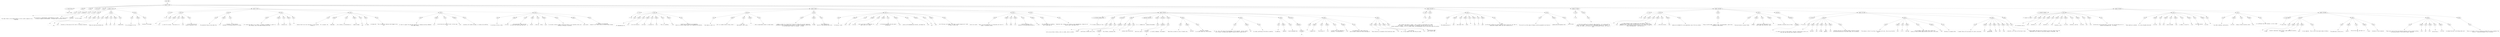 digraph hierarchy {

node [fontname=Helvetica]
edge [style=dashed]

doc_0 [label="doc - 269"]


doc_0 -> { section_1}
{rank=same; section_1}

section_1 [label="section: 1-239"]


section_1 -> { header_2 prose_3 prose_4 structure_5 prose_6 section_7 section_8 section_9 section_10 section_11 section_12 section_13}
{rank=same; header_2 prose_3 prose_4 structure_5 prose_6 section_7 section_8 section_9 section_10 section_11 section_12 section_13}

header_2 [label="1 : Codex format"]

prose_3 [label="prose"]

prose_4 [label="prose"]

structure_5 [label="structure"]

prose_6 [label="prose"]

section_7 [label="section: 24-32"]

section_8 [label="section: 33-59"]

section_9 [label="section: 60-88"]

section_10 [label="section: 164-176"]

section_11 [label="section: 177-183"]

section_12 [label="section: 184-220"]

section_13 [label="section: 240-255"]


header_2 -> leaf_14
leaf_14  [color=Gray,shape=rectangle,fontname=Inconsolata,label="* Codex format"]
prose_3 -> { raw_15}
{rank=same; raw_15}

raw_15 [label="raw"]


raw_15 -> leaf_16
leaf_16  [color=Gray,shape=rectangle,fontname=Inconsolata,label="


  The codex format is how bridge expects to find a useful ingenium to be
organized. 
"]
prose_4 -> { raw_17}
{rank=same; raw_17}

raw_17 [label="raw"]


raw_17 -> leaf_18
leaf_18  [color=Gray,shape=rectangle,fontname=Inconsolata,label="
The structure is [deliberately simple](#assert-is-codex).  Let us say we are
writing an ingenium called Genesis.  We might have a structure like so:
"]
structure_5 -> { hashline_19}
{rank=same; hashline_19}

hashline_19 [label="hashline"]


hashline_19 -> { hashtag_20}
{rank=same; hashtag_20}

hashtag_20 [label="hashtag"]


hashtag_20 -> leaf_21
leaf_21  [color=Gray,shape=rectangle,fontname=Inconsolata,label=""]
prose_6 -> { raw_22}
{rank=same; raw_22}

raw_22 [label="raw"]


raw_22 -> leaf_23
leaf_23  [color=Gray,shape=rectangle,fontname=Inconsolata,label="
So far so good. 
"]
section_7 -> { header_24 prose_25 prose_26 prose_27}
{rank=same; header_24 prose_25 prose_26 prose_27}

header_24 [label="2 : orb"]

prose_25 [label="prose"]

prose_26 [label="prose"]

prose_27 [label="prose"]


header_24 -> leaf_28
leaf_28  [color=Gray,shape=rectangle,fontname=Inconsolata,label="** orb"]
prose_25 -> { raw_29 literal_30 raw_31}
{rank=same; raw_29 literal_30 raw_31}

raw_29 [label="raw"]

literal_30 [label="literal"]

raw_31 [label="raw"]


raw_29 -> leaf_32
leaf_32  [color=Gray,shape=rectangle,fontname=Inconsolata,label="

  The "]
literal_30 -> leaf_33
leaf_33  [color=Gray,shape=rectangle,fontname=Inconsolata,label="/orb"]
raw_31 -> leaf_34
leaf_34  [color=Gray,shape=rectangle,fontname=Inconsolata,label=" directory is the source of all truth. It contains Grimoires.
"]
prose_26 -> { raw_35 literal_36 raw_37 literal_38 raw_39}
{rank=same; raw_35 literal_36 raw_37 literal_38 raw_39}

raw_35 [label="raw"]

literal_36 [label="literal"]

raw_37 [label="raw"]

literal_38 [label="literal"]

raw_39 [label="raw"]


raw_35 -> leaf_40
leaf_40  [color=Gray,shape=rectangle,fontname=Inconsolata,label="
These are woven and knitted into "]
literal_36 -> leaf_41
leaf_41  [color=Gray,shape=rectangle,fontname=Inconsolata,label="/doc"]
raw_37 -> leaf_42
leaf_42  [color=Gray,shape=rectangle,fontname=Inconsolata,label=" and "]
literal_38 -> leaf_43
leaf_43  [color=Gray,shape=rectangle,fontname=Inconsolata,label="/src"]
raw_39 -> leaf_44
leaf_44  [color=Gray,shape=rectangle,fontname=Inconsolata,label=", respectively.
"]
prose_27 -> { raw_45 literal_46 raw_47}
{rank=same; raw_45 literal_46 raw_47}

raw_45 [label="raw"]

literal_46 [label="literal"]

raw_47 [label="raw"]


raw_45 -> leaf_48
leaf_48  [color=Gray,shape=rectangle,fontname=Inconsolata,label="
It is allowable for the "]
literal_46 -> leaf_49
leaf_49  [color=Gray,shape=rectangle,fontname=Inconsolata,label="/orb"]
raw_47 -> leaf_50
leaf_50  [color=Gray,shape=rectangle,fontname=Inconsolata,label=" directory to be empty. 

"]
section_8 -> { header_51 prose_52 prose_53 prose_54 prose_55 prose_56 prose_57}
{rank=same; header_51 prose_52 prose_53 prose_54 prose_55 prose_56 prose_57}

header_51 [label="2 : src"]

prose_52 [label="prose"]

prose_53 [label="prose"]

prose_54 [label="prose"]

prose_55 [label="prose"]

prose_56 [label="prose"]

prose_57 [label="prose"]


header_51 -> leaf_58
leaf_58  [color=Gray,shape=rectangle,fontname=Inconsolata,label="** src"]
prose_52 -> { raw_59 literal_60 raw_61 literal_62 raw_63}
{rank=same; raw_59 literal_60 raw_61 literal_62 raw_63}

raw_59 [label="raw"]

literal_60 [label="literal"]

raw_61 [label="raw"]

literal_62 [label="literal"]

raw_63 [label="raw"]


raw_59 -> leaf_64
leaf_64  [color=Gray,shape=rectangle,fontname=Inconsolata,label="
"]
literal_60 -> leaf_65
leaf_65  [color=Gray,shape=rectangle,fontname=Inconsolata,label="/src"]
raw_61 -> leaf_66
leaf_66  [color=Gray,shape=rectangle,fontname=Inconsolata,label=" is short for sorcery.  The source is in "]
literal_62 -> leaf_67
leaf_67  [color=Gray,shape=rectangle,fontname=Inconsolata,label="/orb"]
raw_63 -> leaf_68
leaf_68  [color=Gray,shape=rectangle,fontname=Inconsolata,label=".  We call the source to
sorcery transition a knit. 
"]
prose_53 -> { raw_69 literal_70 raw_71}
{rank=same; raw_69 literal_70 raw_71}

raw_69 [label="raw"]

literal_70 [label="literal"]

raw_71 [label="raw"]


raw_69 -> leaf_72
leaf_72  [color=Gray,shape=rectangle,fontname=Inconsolata,label="
  The important thing to know about the "]
literal_70 -> leaf_73
leaf_73  [color=Gray,shape=rectangle,fontname=Inconsolata,label="/src"]
raw_71 -> leaf_74
leaf_74  [color=Gray,shape=rectangle,fontname=Inconsolata,label=" directory, is that Genesis 
considers it the home directory at runtime. 
"]
prose_54 -> { raw_75 literal_76 raw_77 literal_78 raw_79}
{rank=same; raw_75 literal_76 raw_77 literal_78 raw_79}

raw_75 [label="raw"]

literal_76 [label="literal"]

raw_77 [label="raw"]

literal_78 [label="literal"]

raw_79 [label="raw"]


raw_75 -> leaf_80
leaf_80  [color=Gray,shape=rectangle,fontname=Inconsolata,label="
It's where the code to run is kept, in whatever arrangement is useful to
the runtime, once it has been knitted out of the "]
literal_76 -> leaf_81
leaf_81  [color=Gray,shape=rectangle,fontname=Inconsolata,label="/orb"]
raw_77 -> leaf_82
leaf_82  [color=Gray,shape=rectangle,fontname=Inconsolata,label=" directory by "]
literal_78 -> leaf_83
leaf_83  [color=Gray,shape=rectangle,fontname=Inconsolata,label="grym"]
raw_79 -> leaf_84
leaf_84  [color=Gray,shape=rectangle,fontname=Inconsolata,label=".
"]
prose_55 -> { raw_85 literal_86 raw_87 literal_88 raw_89 italic_90 raw_91}
{rank=same; raw_85 literal_86 raw_87 literal_88 raw_89 italic_90 raw_91}

raw_85 [label="raw"]

literal_86 [label="literal"]

raw_87 [label="raw"]

literal_88 [label="literal"]

raw_89 [label="raw"]

italic_90 [label="italic"]

raw_91 [label="raw"]


raw_85 -> leaf_92
leaf_92  [color=Gray,shape=rectangle,fontname=Inconsolata,label="
Codices tend to be like libraries or like programs.  For a program, the 
format is "]
literal_86 -> leaf_93
leaf_93  [color=Gray,shape=rectangle,fontname=Inconsolata,label="name/name"]
raw_87 -> leaf_94
leaf_94  [color=Gray,shape=rectangle,fontname=Inconsolata,label=", for a library, an alternative is "]
literal_88 -> leaf_95
leaf_95  [color=Gray,shape=rectangle,fontname=Inconsolata,label="name/src/name/"]
raw_89 -> leaf_96
leaf_96  [color=Gray,shape=rectangle,fontname=Inconsolata,label=",
and"]
italic_90 -> leaf_97
leaf_97  [color=Gray,shape=rectangle,fontname=Inconsolata,label="or =name"]
raw_91 -> leaf_98
leaf_98  [color=Gray,shape=rectangle,fontname=Inconsolata,label="src/name.ext=.  This is handy for codicies which happen to be
both.
"]
prose_56 -> { raw_99 literal_100 raw_101 literal_102 raw_103}
{rank=same; raw_99 literal_100 raw_101 literal_102 raw_103}

raw_99 [label="raw"]

literal_100 [label="literal"]

raw_101 [label="raw"]

literal_102 [label="literal"]

raw_103 [label="raw"]


raw_99 -> leaf_104
leaf_104  [color=Gray,shape=rectangle,fontname=Inconsolata,label="
In order to support the delicate operation of wrapping existing codebases
into codex format, "]
literal_100 -> leaf_105
leaf_105  [color=Gray,shape=rectangle,fontname=Inconsolata,label="/src"]
raw_101 -> leaf_106
leaf_106  [color=Gray,shape=rectangle,fontname=Inconsolata,label=" can be the only source of truth. In this case
the "]
literal_102 -> leaf_107
leaf_107  [color=Gray,shape=rectangle,fontname=Inconsolata,label="/orb"]
raw_103 -> leaf_108
leaf_108  [color=Gray,shape=rectangle,fontname=Inconsolata,label=" directory will either be empty, or contain only dotfiles. 
"]
prose_57 -> { raw_109 literal_110 raw_111 bold_112 raw_113 literal_114 raw_115 literal_116 raw_117}
{rank=same; raw_109 literal_110 raw_111 bold_112 raw_113 literal_114 raw_115 literal_116 raw_117}

raw_109 [label="raw"]

literal_110 [label="literal"]

raw_111 [label="raw"]

bold_112 [label="bold"]

raw_113 [label="raw"]

literal_114 [label="literal"]

raw_115 [label="raw"]

literal_116 [label="literal"]

raw_117 [label="raw"]


raw_109 -> leaf_118
leaf_118  [color=Gray,shape=rectangle,fontname=Inconsolata,label="
A corrolary of this is that "]
literal_110 -> leaf_119
leaf_119  [color=Gray,shape=rectangle,fontname=Inconsolata,label="/src/lib"]
raw_111 -> leaf_120
leaf_120  [color=Gray,shape=rectangle,fontname=Inconsolata,label=", discussed below, does not have
to follow the format described here.  It "]
bold_112 -> leaf_121
leaf_121  [color=Gray,shape=rectangle,fontname=Inconsolata,label="should"]
raw_113 -> leaf_122
leaf_122  [color=Gray,shape=rectangle,fontname=Inconsolata,label=", mind you.  Using "]
literal_114 -> leaf_123
leaf_123  [color=Gray,shape=rectangle,fontname=Inconsolata,label="grym"]
raw_115 -> leaf_124
leaf_124  [color=Gray,shape=rectangle,fontname=Inconsolata,label="
to provide a shallow wrapper around the format is not recondite unless your
tooling is allergic to symlinks; "]
literal_116 -> leaf_125
leaf_125  [color=Gray,shape=rectangle,fontname=Inconsolata,label="grym invert"]
raw_117 -> leaf_126
leaf_126  [color=Gray,shape=rectangle,fontname=Inconsolata,label=" is intended to be developed
enough to sort these issues out before alpha release.

"]
section_9 -> { header_127 prose_128 prose_129 prose_130 prose_131 prose_132 prose_133 section_134}
{rank=same; header_127 prose_128 prose_129 prose_130 prose_131 prose_132 prose_133 section_134}

header_127 [label="2 : lib"]

prose_128 [label="prose"]

prose_129 [label="prose"]

prose_130 [label="prose"]

prose_131 [label="prose"]

prose_132 [label="prose"]

prose_133 [label="prose"]

section_134 [label="section: 89-163"]


header_127 -> leaf_135
leaf_135  [color=Gray,shape=rectangle,fontname=Inconsolata,label="** lib"]
prose_128 -> { raw_136 literal_137 raw_138 literal_139 raw_140 literal_141 raw_142 literal_143 raw_144}
{rank=same; raw_136 literal_137 raw_138 literal_139 raw_140 literal_141 raw_142 literal_143 raw_144}

raw_136 [label="raw"]

literal_137 [label="literal"]

raw_138 [label="raw"]

literal_139 [label="literal"]

raw_140 [label="raw"]

literal_141 [label="literal"]

raw_142 [label="raw"]

literal_143 [label="literal"]

raw_144 [label="raw"]


raw_136 -> leaf_145
leaf_145  [color=Gray,shape=rectangle,fontname=Inconsolata,label="

  All dependencies for "]
literal_137 -> leaf_146
leaf_146  [color=Gray,shape=rectangle,fontname=Inconsolata,label="/src"]
raw_138 -> leaf_147
leaf_147  [color=Gray,shape=rectangle,fontname=Inconsolata,label=" are to be found at "]
literal_139 -> leaf_148
leaf_148  [color=Gray,shape=rectangle,fontname=Inconsolata,label="/src/lib/"]
raw_140 -> leaf_149
leaf_149  [color=Gray,shape=rectangle,fontname=Inconsolata,label=", a symlink to"]
literal_141 -> leaf_150
leaf_150  [color=Gray,shape=rectangle,fontname=Inconsolata,label="/lib"]
raw_142 -> leaf_151
leaf_151  [color=Gray,shape=rectangle,fontname=Inconsolata,label=".  This is a subtlety.  "]
literal_143 -> leaf_152
leaf_152  [color=Gray,shape=rectangle,fontname=Inconsolata,label="/lib"]
raw_144 -> leaf_153
leaf_153  [color=Gray,shape=rectangle,fontname=Inconsolata,label=" itself has one directory per dependency,
which in a normal bridge install will themselves be symlinks. 
"]
prose_129 -> { raw_154 italic_155 raw_156 literal_157 raw_158}
{rank=same; raw_154 italic_155 raw_156 literal_157 raw_158}

raw_154 [label="raw"]

italic_155 [label="italic"]

raw_156 [label="raw"]

literal_157 [label="literal"]

raw_158 [label="raw"]


raw_154 -> leaf_159
leaf_159  [color=Gray,shape=rectangle,fontname=Inconsolata,label="
One reason is that \"src"]
italic_155 -> leaf_160
leaf_160  [color=Gray,shape=rectangle,fontname=Inconsolata,label="lib\" is a simple literal string, while \".."]
raw_156 -> leaf_161
leaf_161  [color=Gray,shape=rectangle,fontname=Inconsolata,label="lib\" is a
description, with a verb, "]
literal_157 -> leaf_162
leaf_162  [color=Gray,shape=rectangle,fontname=Inconsolata,label=".."]
raw_158 -> leaf_163
leaf_163  [color=Gray,shape=rectangle,fontname=Inconsolata,label=", that is appreciably harder to reason about. 
"]
prose_130 -> { raw_164 literal_165 raw_166}
{rank=same; raw_164 literal_165 raw_166}

raw_164 [label="raw"]

literal_165 [label="literal"]

raw_166 [label="raw"]


raw_164 -> leaf_167
leaf_167  [color=Gray,shape=rectangle,fontname=Inconsolata,label="
Another is that it's a brown M & M. One way to make sure you don't make poor
assumptions about filesystems being literal is to make a mandatory symlink part
of the description format for programs.  It gives "]
literal_165 -> leaf_168
leaf_168  [color=Gray,shape=rectangle,fontname=Inconsolata,label="bridge"]
raw_166 -> leaf_169
leaf_169  [color=Gray,shape=rectangle,fontname=Inconsolata,label=" tools something to
look for, when deciding what to do.
"]
prose_131 -> { raw_170 literal_171 raw_172 literal_173 raw_174 literal_175 raw_176 literal_177 raw_178 literal_179 raw_180 literal_181 raw_182}
{rank=same; raw_170 literal_171 raw_172 literal_173 raw_174 literal_175 raw_176 literal_177 raw_178 literal_179 raw_180 literal_181 raw_182}

raw_170 [label="raw"]

literal_171 [label="literal"]

raw_172 [label="raw"]

literal_173 [label="literal"]

raw_174 [label="raw"]

literal_175 [label="literal"]

raw_176 [label="raw"]

literal_177 [label="literal"]

raw_178 [label="raw"]

literal_179 [label="literal"]

raw_180 [label="raw"]

literal_181 [label="literal"]

raw_182 [label="raw"]


raw_170 -> leaf_183
leaf_183  [color=Gray,shape=rectangle,fontname=Inconsolata,label="
In the end, I want "]
literal_171 -> leaf_184
leaf_184  [color=Gray,shape=rectangle,fontname=Inconsolata,label="/lib"]
raw_172 -> leaf_185
leaf_185  [color=Gray,shape=rectangle,fontname=Inconsolata,label=" and "]
literal_173 -> leaf_186
leaf_186  [color=Gray,shape=rectangle,fontname=Inconsolata,label="/src/lib"]
raw_174 -> leaf_187
leaf_187  [color=Gray,shape=rectangle,fontname=Inconsolata,label=", and I want them to be identical, so
that's how it is. Since "]
literal_175 -> leaf_188
leaf_188  [color=Gray,shape=rectangle,fontname=Inconsolata,label="/src"]
raw_176 -> leaf_189
leaf_189  [color=Gray,shape=rectangle,fontname=Inconsolata,label=" is the base directory from the code's 
perspective, "]
literal_177 -> leaf_190
leaf_190  [color=Gray,shape=rectangle,fontname=Inconsolata,label="/lib"]
raw_178 -> leaf_191
leaf_191  [color=Gray,shape=rectangle,fontname=Inconsolata,label=" gives you the dependencies directly, and keeps the "]
literal_179 -> leaf_192
leaf_192  [color=Gray,shape=rectangle,fontname=Inconsolata,label="/orb"]
raw_180 -> leaf_193
leaf_193  [color=Gray,shape=rectangle,fontname=Inconsolata,label="
and "]
literal_181 -> leaf_194
leaf_194  [color=Gray,shape=rectangle,fontname=Inconsolata,label="/doc"]
raw_182 -> leaf_195
leaf_195  [color=Gray,shape=rectangle,fontname=Inconsolata,label=" out of the way; not hidden, just that a normal program won't refer
to them or affect them.
"]
prose_132 -> { raw_196 literal_197 raw_198 literal_199 raw_200 literal_201 raw_202}
{rank=same; raw_196 literal_197 raw_198 literal_199 raw_200 literal_201 raw_202}

raw_196 [label="raw"]

literal_197 [label="literal"]

raw_198 [label="raw"]

literal_199 [label="literal"]

raw_200 [label="raw"]

literal_201 [label="literal"]

raw_202 [label="raw"]


raw_196 -> leaf_203
leaf_203  [color=Gray,shape=rectangle,fontname=Inconsolata,label="
Quirks are useful.  There's not much bandwidth in a filesystem with which to 
signal. A directory called "]
literal_197 -> leaf_204
leaf_204  [color=Gray,shape=rectangle,fontname=Inconsolata,label="/lib"]
raw_198 -> leaf_205
leaf_205  [color=Gray,shape=rectangle,fontname=Inconsolata,label=" under "]
literal_199 -> leaf_206
leaf_206  [color=Gray,shape=rectangle,fontname=Inconsolata,label="/src"]
raw_200 -> leaf_207
leaf_207  [color=Gray,shape=rectangle,fontname=Inconsolata,label=" could be anything, if it
resolves to the same absolute path as "]
literal_201 -> leaf_208
leaf_208  [color=Gray,shape=rectangle,fontname=Inconsolata,label="../lib"]
raw_202 -> leaf_209
leaf_209  [color=Gray,shape=rectangle,fontname=Inconsolata,label=", the likelihood we're dealing
with a codex goes up. 
"]
prose_133 -> { raw_210}
{rank=same; raw_210}

raw_210 [label="raw"]


raw_210 -> leaf_211
leaf_211  [color=Gray,shape=rectangle,fontname=Inconsolata,label="
Important note: Codices can include circular dependencies, please do not 
naively search them depth-first. 

"]
section_134 -> { header_212 prose_213 structure_214 prose_215 codeblock_216 prose_217 structure_218 prose_219 prose_220 prose_221 prose_222 structure_223 prose_224 prose_225}
{rank=same; header_212 prose_213 structure_214 prose_215 codeblock_216 prose_217 structure_218 prose_219 prose_220 prose_221 prose_222 structure_223 prose_224 prose_225}

header_212 [label="3 : A further subtlety of /lib"]

prose_213 [label="prose"]

structure_214 [label="structure"]

prose_215 [label="prose"]

codeblock_216 [label="code block 108-110"]

prose_217 [label="prose"]

structure_218 [label="structure"]

prose_219 [label="prose"]

prose_220 [label="prose"]

prose_221 [label="prose"]

prose_222 [label="prose"]

structure_223 [label="structure"]

prose_224 [label="prose"]

prose_225 [label="prose"]


header_212 -> leaf_226
leaf_226  [color=Gray,shape=rectangle,fontname=Inconsolata,label="*** A further subtlety of /lib"]
prose_213 -> { raw_227 literal_228 raw_229}
{rank=same; raw_227 literal_228 raw_229}

raw_227 [label="raw"]

literal_228 [label="literal"]

raw_229 [label="raw"]


raw_227 -> leaf_230
leaf_230  [color=Gray,shape=rectangle,fontname=Inconsolata,label="

Let us say we have a library, also in a codex, which is called "]
literal_228 -> leaf_231
leaf_231  [color=Gray,shape=rectangle,fontname=Inconsolata,label="numbers"]
raw_229 -> leaf_232
leaf_232  [color=Gray,shape=rectangle,fontname=Inconsolata,label=". It
would have a format such as this:
"]
structure_214 -> { hashline_233}
{rank=same; hashline_233}

hashline_233 [label="hashline"]


hashline_233 -> { hashtag_234}
{rank=same; hashtag_234}

hashtag_234 [label="hashtag"]


hashtag_234 -> leaf_235
leaf_235  [color=Gray,shape=rectangle,fontname=Inconsolata,label=""]
prose_215 -> { raw_236 literal_237 raw_238}
{rank=same; raw_236 literal_237 raw_238}

raw_236 [label="raw"]

literal_237 [label="literal"]

raw_238 [label="raw"]


raw_236 -> leaf_239
leaf_239  [color=Gray,shape=rectangle,fontname=Inconsolata,label="
this fashion, presuming that "]
literal_237 -> leaf_240
leaf_240  [color=Gray,shape=rectangle,fontname=Inconsolata,label="."]
raw_238 -> leaf_241
leaf_241  [color=Gray,shape=rectangle,fontname=Inconsolata,label=" contains both directories:
"]
codeblock_216 -> leaf_242
leaf_242  [color=Gray,shape=rectangle,fontname=Inconsolata,label="ln -s ./numbers/src/ ./genesis/lib/numbers"]
prose_217 -> { raw_243}
{rank=same; raw_243}

raw_243 [label="raw"]


raw_243 -> leaf_244
leaf_244  [color=Gray,shape=rectangle,fontname=Inconsolata,label="
With this result:
"]
structure_218 -> { hashline_245}
{rank=same; hashline_245}

hashline_245 [label="hashline"]


hashline_245 -> { hashtag_246}
{rank=same; hashtag_246}

hashtag_246 [label="hashtag"]


hashtag_246 -> leaf_247
leaf_247  [color=Gray,shape=rectangle,fontname=Inconsolata,label=""]
prose_219 -> { raw_248}
{rank=same; raw_248}

raw_248 [label="raw"]


raw_248 -> leaf_249
leaf_249  [color=Gray,shape=rectangle,fontname=Inconsolata,label="
is locally shadowed, \"lib/numbers\". 
"]
prose_220 -> { raw_250 literal_251 raw_252}
{rank=same; raw_250 literal_251 raw_252}

raw_250 [label="raw"]

literal_251 [label="literal"]

raw_252 [label="raw"]


raw_250 -> leaf_253
leaf_253  [color=Gray,shape=rectangle,fontname=Inconsolata,label="
Note that we intend to write a friendly tool, "]
literal_251 -> leaf_254
leaf_254  [color=Gray,shape=rectangle,fontname=Inconsolata,label="manifest"]
raw_252 -> leaf_255
leaf_255  [color=Gray,shape=rectangle,fontname=Inconsolata,label=", which will automate,
or at least smooth out, this process. 
"]
prose_221 -> { raw_256 literal_257 raw_258}
{rank=same; raw_256 literal_257 raw_258}

raw_256 [label="raw"]

literal_257 [label="literal"]

raw_258 [label="raw"]


raw_256 -> leaf_259
leaf_259  [color=Gray,shape=rectangle,fontname=Inconsolata,label="
For now, let's note some of the advantages of this approach.  One may readily
pin a library, provided some snapshot revision control system such as "]
literal_257 -> leaf_260
leaf_260  [color=Gray,shape=rectangle,fontname=Inconsolata,label="git"]
raw_258 -> leaf_261
leaf_261  [color=Gray,shape=rectangle,fontname=Inconsolata,label=",
by simply symlinking to the blob in question.
"]
prose_222 -> { raw_262 literal_263 raw_264}
{rank=same; raw_262 literal_263 raw_264}

raw_262 [label="raw"]

literal_263 [label="literal"]

raw_264 [label="raw"]


raw_262 -> leaf_265
leaf_265  [color=Gray,shape=rectangle,fontname=Inconsolata,label="
In addition, "]
literal_263 -> leaf_266
leaf_266  [color=Gray,shape=rectangle,fontname=Inconsolata,label="/genesis"]
raw_264 -> leaf_267
leaf_267  [color=Gray,shape=rectangle,fontname=Inconsolata,label=" may be expanded thus:
"]
structure_223 -> { hashline_268}
{rank=same; hashline_268}

hashline_268 [label="hashline"]


hashline_268 -> { hashtag_269}
{rank=same; hashtag_269}

hashtag_269 [label="hashtag"]


hashtag_269 -> leaf_270
leaf_270  [color=Gray,shape=rectangle,fontname=Inconsolata,label=""]
prose_224 -> { raw_271 literal_272 raw_273 literal_274 raw_275 literal_276 raw_277}
{rank=same; raw_271 literal_272 raw_273 literal_274 raw_275 literal_276 raw_277}

raw_271 [label="raw"]

literal_272 [label="literal"]

raw_273 [label="raw"]

literal_274 [label="literal"]

raw_275 [label="raw"]

literal_276 [label="literal"]

raw_277 [label="raw"]


raw_271 -> leaf_278
leaf_278  [color=Gray,shape=rectangle,fontname=Inconsolata,label=""]
literal_272 -> leaf_279
leaf_279  [color=Gray,shape=rectangle,fontname=Inconsolata,label="./numbers/lib"]
raw_273 -> leaf_280
leaf_280  [color=Gray,shape=rectangle,fontname=Inconsolata,label=".  The elision of "]
literal_274 -> leaf_281
leaf_281  [color=Gray,shape=rectangle,fontname=Inconsolata,label="/src"]
raw_275 -> leaf_282
leaf_282  [color=Gray,shape=rectangle,fontname=Inconsolata,label=" is thus fairly well-behaved in
practice.  If directories in "]
literal_276 -> leaf_283
leaf_283  [color=Gray,shape=rectangle,fontname=Inconsolata,label="/lib"]
raw_277 -> leaf_284
leaf_284  [color=Gray,shape=rectangle,fontname=Inconsolata,label=" are themselves in codex format this
may be readily checked and taken advantage of.
"]
prose_225 -> { raw_285 literal_286 raw_287 literal_288 raw_289}
{rank=same; raw_285 literal_286 raw_287 literal_288 raw_289}

raw_285 [label="raw"]

literal_286 [label="literal"]

raw_287 [label="raw"]

literal_288 [label="literal"]

raw_289 [label="raw"]


raw_285 -> leaf_290
leaf_290  [color=Gray,shape=rectangle,fontname=Inconsolata,label="
There should be no assumption that directories under "]
literal_286 -> leaf_291
leaf_291  [color=Gray,shape=rectangle,fontname=Inconsolata,label="/lib"]
raw_287 -> leaf_292
leaf_292  [color=Gray,shape=rectangle,fontname=Inconsolata,label=" are symlinks,
nor, if they happen to be, that they are codex "]
literal_288 -> leaf_293
leaf_293  [color=Gray,shape=rectangle,fontname=Inconsolata,label="/src"]
raw_289 -> leaf_294
leaf_294  [color=Gray,shape=rectangle,fontname=Inconsolata,label=" directories under
their project name. 

"]
section_10 -> { header_295 prose_296 prose_297 prose_298}
{rank=same; header_295 prose_296 prose_297 prose_298}

header_295 [label="2 : doc"]

prose_296 [label="prose"]

prose_297 [label="prose"]

prose_298 [label="prose"]


header_295 -> leaf_299
leaf_299  [color=Gray,shape=rectangle,fontname=Inconsolata,label="** doc"]
prose_296 -> { raw_300}
{rank=same; raw_300}

raw_300 [label="raw"]


raw_300 -> leaf_301
leaf_301  [color=Gray,shape=rectangle,fontname=Inconsolata,label="

  This contains the weave or weaves.  This is itself an opinionated use of HTML
and friends.  A back end responsible for assembling some web view can stick its
product anywhere it chooses; if it's in codex format, the documentation view of the source code will go here.
"]
prose_297 -> { raw_302 literal_303 raw_304 literal_305 raw_306 literal_307 raw_308 literal_309 raw_310}
{rank=same; raw_302 literal_303 raw_304 literal_305 raw_306 literal_307 raw_308 literal_309 raw_310}

raw_302 [label="raw"]

literal_303 [label="literal"]

raw_304 [label="raw"]

literal_305 [label="literal"]

raw_306 [label="raw"]

literal_307 [label="literal"]

raw_308 [label="raw"]

literal_309 [label="literal"]

raw_310 [label="raw"]


raw_302 -> leaf_311
leaf_311  [color=Gray,shape=rectangle,fontname=Inconsolata,label="
The subdirectories of "]
literal_303 -> leaf_312
leaf_312  [color=Gray,shape=rectangle,fontname=Inconsolata,label="/doc"]
raw_304 -> leaf_313
leaf_313  [color=Gray,shape=rectangle,fontname=Inconsolata,label=" have names like "]
literal_305 -> leaf_314
leaf_314  [color=Gray,shape=rectangle,fontname=Inconsolata,label="/html"]
raw_306 -> leaf_315
leaf_315  [color=Gray,shape=rectangle,fontname=Inconsolata,label=", "]
literal_307 -> leaf_316
leaf_316  [color=Gray,shape=rectangle,fontname=Inconsolata,label="/md"]
raw_308 -> leaf_317
leaf_317  [color=Gray,shape=rectangle,fontname=Inconsolata,label=", or "]
literal_309 -> leaf_318
leaf_318  [color=Gray,shape=rectangle,fontname=Inconsolata,label="/pdf"]
raw_310 -> leaf_319
leaf_319  [color=Gray,shape=rectangle,fontname=Inconsolata,label=". These
are the main suffixes you would expect to find, to be sure, but refer to 
compilation targets rather than text formats per se. 
"]
prose_298 -> { raw_320 literal_321 raw_322}
{rank=same; raw_320 literal_321 raw_322}

raw_320 [label="raw"]

literal_321 [label="literal"]

raw_322 [label="raw"]


raw_320 -> leaf_323
leaf_323  [color=Gray,shape=rectangle,fontname=Inconsolata,label="
The root for an html weave of Genesis could be expected to be found at "]
literal_321 -> leaf_324
leaf_324  [color=Gray,shape=rectangle,fontname=Inconsolata,label="/genesis/doc/html/genesis.html"]
raw_322 -> leaf_325
leaf_325  [color=Gray,shape=rectangle,fontname=Inconsolata,label=", and so forth. 

"]
section_11 -> { header_326 prose_327}
{rank=same; header_326 prose_327}

header_326 [label="2 : etc"]

prose_327 [label="prose"]


header_326 -> leaf_328
leaf_328  [color=Gray,shape=rectangle,fontname=Inconsolata,label="** etc"]
prose_327 -> { raw_329}
{rank=same; raw_329}

raw_329 [label="raw"]


raw_329 -> leaf_330
leaf_330  [color=Gray,shape=rectangle,fontname=Inconsolata,label="

  Is the first example of an optional codex directory.  It's always good to
have a junk drawer.  Think of it as a lightweight container for assets.  If
a codex just needs a few binaries of the non-executable variety, toss them in
here.
"]
section_12 -> { header_331 prose_332 prose_333 prose_334 structure_335 section_336}
{rank=same; header_331 prose_332 prose_333 prose_334 structure_335 section_336}

header_331 [label="2 : out"]

prose_332 [label="prose"]

prose_333 [label="prose"]

prose_334 [label="prose"]

structure_335 [label="structure"]

section_336 [label="section: 221-239"]


header_331 -> leaf_337
leaf_337  [color=Gray,shape=rectangle,fontname=Inconsolata,label="** out"]
prose_332 -> { raw_338 literal_339 raw_340 literal_341 raw_342 literal_343 raw_344}
{rank=same; raw_338 literal_339 raw_340 literal_341 raw_342 literal_343 raw_344}

raw_338 [label="raw"]

literal_339 [label="literal"]

raw_340 [label="raw"]

literal_341 [label="literal"]

raw_342 [label="raw"]

literal_343 [label="literal"]

raw_344 [label="raw"]


raw_338 -> leaf_345
leaf_345  [color=Gray,shape=rectangle,fontname=Inconsolata,label="

  "]
literal_339 -> leaf_346
leaf_346  [color=Gray,shape=rectangle,fontname=Inconsolata,label="/out"]
raw_340 -> leaf_347
leaf_347  [color=Gray,shape=rectangle,fontname=Inconsolata,label=" is likely enough to recur to deserve its own section.  Mostly to 
emphasize that a codex which consists mostly of prose might have a weave
prepared so as to be consumed by another program, as is usual in static or
other site generation.  This would be in "]
literal_341 -> leaf_348
leaf_348  [color=Gray,shape=rectangle,fontname=Inconsolata,label="/out"]
raw_342 -> leaf_349
leaf_349  [color=Gray,shape=rectangle,fontname=Inconsolata,label=", while the various "]
literal_343 -> leaf_350
leaf_350  [color=Gray,shape=rectangle,fontname=Inconsolata,label="/doc"]
raw_344 -> leaf_351
leaf_351  [color=Gray,shape=rectangle,fontname=Inconsolata,label="
weaves are intended for a pre-compilation view of the raw content.
"]
prose_333 -> { raw_352}
{rank=same; raw_352}

raw_352 [label="raw"]


raw_352 -> leaf_353
leaf_353  [color=Gray,shape=rectangle,fontname=Inconsolata,label="
Things like RSS feeds, temporal views, tag enhancement, search bars,
anything of that nature. 
"]
prose_334 -> { raw_354 literal_355 raw_356 literal_357 raw_358}
{rank=same; raw_354 literal_355 raw_356 literal_357 raw_358}

raw_354 [label="raw"]

literal_355 [label="literal"]

raw_356 [label="raw"]

literal_357 [label="literal"]

raw_358 [label="raw"]


raw_354 -> leaf_359
leaf_359  [color=Gray,shape=rectangle,fontname=Inconsolata,label="
One may envision a project folder "]
literal_355 -> leaf_360
leaf_360  [color=Gray,shape=rectangle,fontname=Inconsolata,label="/fodder"]
raw_356 -> leaf_361
leaf_361  [color=Gray,shape=rectangle,fontname=Inconsolata,label=" which has only blog posts in it,
which might look like this, where "]
literal_357 -> leaf_362
leaf_362  [color=Gray,shape=rectangle,fontname=Inconsolata,label="."]
raw_358 -> leaf_363
leaf_363  [color=Gray,shape=rectangle,fontname=Inconsolata,label=" indicates a directory has no files:
"]
structure_335 -> { hashline_364}
{rank=same; hashline_364}

hashline_364 [label="hashline"]


hashline_364 -> { hashtag_365}
{rank=same; hashtag_365}

hashtag_365 [label="hashtag"]


hashtag_365 -> leaf_366
leaf_366  [color=Gray,shape=rectangle,fontname=Inconsolata,label=""]
section_336 -> { header_367 prose_368 prose_369 prose_370 prose_371}
{rank=same; header_367 prose_368 prose_369 prose_370 prose_371}

header_367 [label="3 : etc etc"]

prose_368 [label="prose"]

prose_369 [label="prose"]

prose_370 [label="prose"]

prose_371 [label="prose"]


header_367 -> leaf_372
leaf_372  [color=Gray,shape=rectangle,fontname=Inconsolata,label="*** etc etc"]
prose_368 -> { raw_373 literal_374 raw_375 literal_376 raw_377 literal_378 raw_379}
{rank=same; raw_373 literal_374 raw_375 literal_376 raw_377 literal_378 raw_379}

raw_373 [label="raw"]

literal_374 [label="literal"]

raw_375 [label="raw"]

literal_376 [label="literal"]

raw_377 [label="raw"]

literal_378 [label="literal"]

raw_379 [label="raw"]


raw_373 -> leaf_380
leaf_380  [color=Gray,shape=rectangle,fontname=Inconsolata,label="

  I'd rather you stick to three letters, but don't intend that my tools will
burn your barn and salt your fields if you don't. "]
literal_374 -> leaf_381
leaf_381  [color=Gray,shape=rectangle,fontname=Inconsolata,label="manifest"]
raw_375 -> leaf_382
leaf_382  [color=Gray,shape=rectangle,fontname=Inconsolata,label=" and "]
literal_376 -> leaf_383
leaf_383  [color=Gray,shape=rectangle,fontname=Inconsolata,label="bridge"]
raw_377 -> leaf_384
leaf_384  [color=Gray,shape=rectangle,fontname=Inconsolata,label=" only
need an "]
literal_378 -> leaf_385
leaf_385  [color=Gray,shape=rectangle,fontname=Inconsolata,label="/orb"]
raw_379 -> leaf_386
leaf_386  [color=Gray,shape=rectangle,fontname=Inconsolata,label=" directory and will try and step lightly around any weirdly 
structured directories of the other names, but no promises. 
"]
prose_369 -> { raw_387 literal_388 raw_389 literal_390 raw_391 literal_392 raw_393}
{rank=same; raw_387 literal_388 raw_389 literal_390 raw_391 literal_392 raw_393}

raw_387 [label="raw"]

literal_388 [label="literal"]

raw_389 [label="raw"]

literal_390 [label="literal"]

raw_391 [label="raw"]

literal_392 [label="literal"]

raw_393 [label="raw"]


raw_387 -> leaf_394
leaf_394  [color=Gray,shape=rectangle,fontname=Inconsolata,label="
The premise is that if you have a few images and icons, they can go directly
into "]
literal_388 -> leaf_395
leaf_395  [color=Gray,shape=rectangle,fontname=Inconsolata,label="/etc"]
raw_389 -> leaf_396
leaf_396  [color=Gray,shape=rectangle,fontname=Inconsolata,label=" or in "]
literal_390 -> leaf_397
leaf_397  [color=Gray,shape=rectangle,fontname=Inconsolata,label="/etc/img"]
raw_391 -> leaf_398
leaf_398  [color=Gray,shape=rectangle,fontname=Inconsolata,label=", as you please, while a codex with a whole work
history of hand-crafted image binaries would want a root-level "]
literal_392 -> leaf_399
leaf_399  [color=Gray,shape=rectangle,fontname=Inconsolata,label="/img"]
raw_393 -> leaf_400
leaf_400  [color=Gray,shape=rectangle,fontname=Inconsolata,label=" 
directory to organize that.
"]
prose_370 -> { raw_401 literal_402 raw_403 literal_404 raw_405 literal_406 raw_407}
{rank=same; raw_401 literal_402 raw_403 literal_404 raw_405 literal_406 raw_407}

raw_401 [label="raw"]

literal_402 [label="literal"]

raw_403 [label="raw"]

literal_404 [label="literal"]

raw_405 [label="raw"]

literal_406 [label="literal"]

raw_407 [label="raw"]


raw_401 -> leaf_408
leaf_408  [color=Gray,shape=rectangle,fontname=Inconsolata,label="
I expect there will be projects for which a top-level "]
literal_402 -> leaf_409
leaf_409  [color=Gray,shape=rectangle,fontname=Inconsolata,label="/bin"]
raw_403 -> leaf_410
leaf_410  [color=Gray,shape=rectangle,fontname=Inconsolata,label=" is also
appropriate. "]
literal_404 -> leaf_411
leaf_411  [color=Gray,shape=rectangle,fontname=Inconsolata,label="/tmp"]
raw_405 -> leaf_412
leaf_412  [color=Gray,shape=rectangle,fontname=Inconsolata,label=" and "]
literal_406 -> leaf_413
leaf_413  [color=Gray,shape=rectangle,fontname=Inconsolata,label="/log"]
raw_407 -> leaf_414
leaf_414  [color=Gray,shape=rectangle,fontname=Inconsolata,label=", naturally, will show up from time to time. 
"]
prose_371 -> { raw_415}
{rank=same; raw_415}

raw_415 [label="raw"]


raw_415 -> leaf_416
leaf_416  [color=Gray,shape=rectangle,fontname=Inconsolata,label="
I should probably add some kind of dotfile at the root without which the
bettertools will refuse to recursively mangle a filesystem.  Hmm.

"]
section_13 -> { header_417 prose_418 prose_419 prose_420 section_421}
{rank=same; header_417 prose_418 prose_419 prose_420 section_421}

header_417 [label="2 : (assert is-codex?)"]

prose_418 [label="prose"]

prose_419 [label="prose"]

prose_420 [label="prose"]

section_421 [label="section: 256-269"]


header_417 -> leaf_422
leaf_422  [color=Gray,shape=rectangle,fontname=Inconsolata,label="** (assert is-codex?)"]
prose_418 -> { raw_423 literal_424 raw_425 literal_426 raw_427 literal_428 raw_429 literal_430 raw_431 literal_432 raw_433 literal_434 raw_435}
{rank=same; raw_423 literal_424 raw_425 literal_426 raw_427 literal_428 raw_429 literal_430 raw_431 literal_432 raw_433 literal_434 raw_435}

raw_423 [label="raw"]

literal_424 [label="literal"]

raw_425 [label="raw"]

literal_426 [label="literal"]

raw_427 [label="raw"]

literal_428 [label="literal"]

raw_429 [label="raw"]

literal_430 [label="literal"]

raw_431 [label="raw"]

literal_432 [label="literal"]

raw_433 [label="raw"]

literal_434 [label="literal"]

raw_435 [label="raw"]


raw_423 -> leaf_436
leaf_436  [color=Gray,shape=rectangle,fontname=Inconsolata,label="

  If a directory has an "]
literal_424 -> leaf_437
leaf_437  [color=Gray,shape=rectangle,fontname=Inconsolata,label="/orb"]
raw_425 -> leaf_438
leaf_438  [color=Gray,shape=rectangle,fontname=Inconsolata,label=" directory, a "]
literal_426 -> leaf_439
leaf_439  [color=Gray,shape=rectangle,fontname=Inconsolata,label="/src"]
raw_427 -> leaf_440
leaf_440  [color=Gray,shape=rectangle,fontname=Inconsolata,label="  directory, a "]
literal_428 -> leaf_441
leaf_441  [color=Gray,shape=rectangle,fontname=Inconsolata,label="/lib"]
raw_429 -> leaf_442
leaf_442  [color=Gray,shape=rectangle,fontname=Inconsolata,label="
directory, and a "]
literal_430 -> leaf_443
leaf_443  [color=Gray,shape=rectangle,fontname=Inconsolata,label="/src/lib"]
raw_431 -> leaf_444
leaf_444  [color=Gray,shape=rectangle,fontname=Inconsolata,label=" directory, and the "]
literal_432 -> leaf_445
leaf_445  [color=Gray,shape=rectangle,fontname=Inconsolata,label="/src/lib"]
raw_433 -> leaf_446
leaf_446  [color=Gray,shape=rectangle,fontname=Inconsolata,label=" and "]
literal_434 -> leaf_447
leaf_447  [color=Gray,shape=rectangle,fontname=Inconsolata,label="/lib"]
raw_435 -> leaf_448
leaf_448  [color=Gray,shape=rectangle,fontname=Inconsolata,label=" 
directories are the same entity, my tools will conclude they are in a 
familiar environment and... do things. 
"]
prose_419 -> { raw_449 literal_450 raw_451 literal_452 raw_453 literal_454 raw_455 literal_456 raw_457 literal_458 raw_459}
{rank=same; raw_449 literal_450 raw_451 literal_452 raw_453 literal_454 raw_455 literal_456 raw_457 literal_458 raw_459}

raw_449 [label="raw"]

literal_450 [label="literal"]

raw_451 [label="raw"]

literal_452 [label="literal"]

raw_453 [label="raw"]

literal_454 [label="literal"]

raw_455 [label="raw"]

literal_456 [label="literal"]

raw_457 [label="raw"]

literal_458 [label="literal"]

raw_459 [label="raw"]


raw_449 -> leaf_460
leaf_460  [color=Gray,shape=rectangle,fontname=Inconsolata,label="
There need be no contents.  It's also allowable that both "]
literal_450 -> leaf_461
leaf_461  [color=Gray,shape=rectangle,fontname=Inconsolata,label="/src/lib"]
raw_451 -> leaf_462
leaf_462  [color=Gray,shape=rectangle,fontname=Inconsolata,label=" and"]
literal_452 -> leaf_463
leaf_463  [color=Gray,shape=rectangle,fontname=Inconsolata,label="/lib"]
raw_453 -> leaf_464
leaf_464  [color=Gray,shape=rectangle,fontname=Inconsolata,label=" exist provided "]
literal_454 -> leaf_465
leaf_465  [color=Gray,shape=rectangle,fontname=Inconsolata,label="/lib"]
raw_455 -> leaf_466
leaf_466  [color=Gray,shape=rectangle,fontname=Inconsolata,label=" is empty, or even for "]
literal_456 -> leaf_467
leaf_467  [color=Gray,shape=rectangle,fontname=Inconsolata,label="/lib"]
raw_457 -> leaf_468
leaf_468  [color=Gray,shape=rectangle,fontname=Inconsolata,label=" to be the symlink
to "]
literal_458 -> leaf_469
leaf_469  [color=Gray,shape=rectangle,fontname=Inconsolata,label="/src/lib"]
raw_459 -> leaf_470
leaf_470  [color=Gray,shape=rectangle,fontname=Inconsolata,label=".
"]
prose_420 -> { raw_471 literal_472 raw_473 literal_474 raw_475}
{rank=same; raw_471 literal_472 raw_473 literal_474 raw_475}

raw_471 [label="raw"]

literal_472 [label="literal"]

raw_473 [label="raw"]

literal_474 [label="literal"]

raw_475 [label="raw"]


raw_471 -> leaf_476
leaf_476  [color=Gray,shape=rectangle,fontname=Inconsolata,label="
Any other condition, particularly "]
literal_472 -> leaf_477
leaf_477  [color=Gray,shape=rectangle,fontname=Inconsolata,label="/src/lib"]
raw_473 -> leaf_478
leaf_478  [color=Gray,shape=rectangle,fontname=Inconsolata,label=" being a literal directory while"]
literal_474 -> leaf_479
leaf_479  [color=Gray,shape=rectangle,fontname=Inconsolata,label="/lib"]
raw_475 -> leaf_480
leaf_480  [color=Gray,shape=rectangle,fontname=Inconsolata,label=" is a different one with contents, is not a codex. 


"]
section_421 -> { header_481 prose_482 prose_483 prose_484 prose_485}
{rank=same; header_481 prose_482 prose_483 prose_484 prose_485}

header_481 [label="3 : grym files"]

prose_482 [label="prose"]

prose_483 [label="prose"]

prose_484 [label="prose"]

prose_485 [label="prose"]


header_481 -> leaf_486
leaf_486  [color=Gray,shape=rectangle,fontname=Inconsolata,label="*** grym files"]
prose_482 -> { raw_487 literal_488 raw_489 literal_490 raw_491}
{rank=same; raw_487 literal_488 raw_489 literal_490 raw_491}

raw_487 [label="raw"]

literal_488 [label="literal"]

raw_489 [label="raw"]

literal_490 [label="literal"]

raw_491 [label="raw"]


raw_487 -> leaf_492
leaf_492  [color=Gray,shape=rectangle,fontname=Inconsolata,label="
"]
literal_488 -> leaf_493
leaf_493  [color=Gray,shape=rectangle,fontname=Inconsolata,label="bridge"]
raw_489 -> leaf_494
leaf_494  [color=Gray,shape=rectangle,fontname=Inconsolata,label=" shouldn't absolutely require that a codex-compliant directory
involve "]
literal_490 -> leaf_495
leaf_495  [color=Gray,shape=rectangle,fontname=Inconsolata,label="grym"]
raw_491 -> leaf_496
leaf_496  [color=Gray,shape=rectangle,fontname=Inconsolata,label=" in any capacity.  This is still the normal state of affairs.
"]
prose_483 -> { raw_497 literal_498 raw_499 literal_500 raw_501}
{rank=same; raw_497 literal_498 raw_499 literal_500 raw_501}

raw_497 [label="raw"]

literal_498 [label="literal"]

raw_499 [label="raw"]

literal_500 [label="literal"]

raw_501 [label="raw"]


raw_497 -> leaf_502
leaf_502  [color=Gray,shape=rectangle,fontname=Inconsolata,label="
The additional criteria are a "]
literal_498 -> leaf_503
leaf_503  [color=Gray,shape=rectangle,fontname=Inconsolata,label=".grymrc"]
raw_499 -> leaf_504
leaf_504  [color=Gray,shape=rectangle,fontname=Inconsolata,label=" file at the root, and that's it. 
A "]
literal_500 -> leaf_505
leaf_505  [color=Gray,shape=rectangle,fontname=Inconsolata,label="/.grym"]
raw_501 -> leaf_506
leaf_506  [color=Gray,shape=rectangle,fontname=Inconsolata,label=" directory is also reserved. 
"]
prose_484 -> { raw_507 literal_508 raw_509 literal_510 raw_511 literal_512 raw_513}
{rank=same; raw_507 literal_508 raw_509 literal_510 raw_511 literal_512 raw_513}

raw_507 [label="raw"]

literal_508 [label="literal"]

raw_509 [label="raw"]

literal_510 [label="literal"]

raw_511 [label="raw"]

literal_512 [label="literal"]

raw_513 [label="raw"]


raw_507 -> leaf_514
leaf_514  [color=Gray,shape=rectangle,fontname=Inconsolata,label="
These aren't part of the core assertion because I want to support putting 
an existing project in the sorcery drawer, adding an "]
literal_508 -> leaf_515
leaf_515  [color=Gray,shape=rectangle,fontname=Inconsolata,label="/orb"]
raw_509 -> leaf_516
leaf_516  [color=Gray,shape=rectangle,fontname=Inconsolata,label=" and "]
literal_510 -> leaf_517
leaf_517  [color=Gray,shape=rectangle,fontname=Inconsolata,label="/lib"]
raw_511 -> leaf_518
leaf_518  [color=Gray,shape=rectangle,fontname=Inconsolata,label="
and purling a "]
literal_512 -> leaf_519
leaf_519  [color=Gray,shape=rectangle,fontname=Inconsolata,label="/src/lib"]
raw_513 -> leaf_520
leaf_520  [color=Gray,shape=rectangle,fontname=Inconsolata,label=" to please the djinn, and letting that work.
"]
prose_485 -> { raw_521}
{rank=same; raw_521}

raw_521 [label="raw"]


raw_521 -> leaf_522
leaf_522  [color=Gray,shape=rectangle,fontname=Inconsolata,label="
There is no need in such an instance to pretend the sorcery emanates from 
the orb.  It may be enfolded or not, at leisure. "]

}
